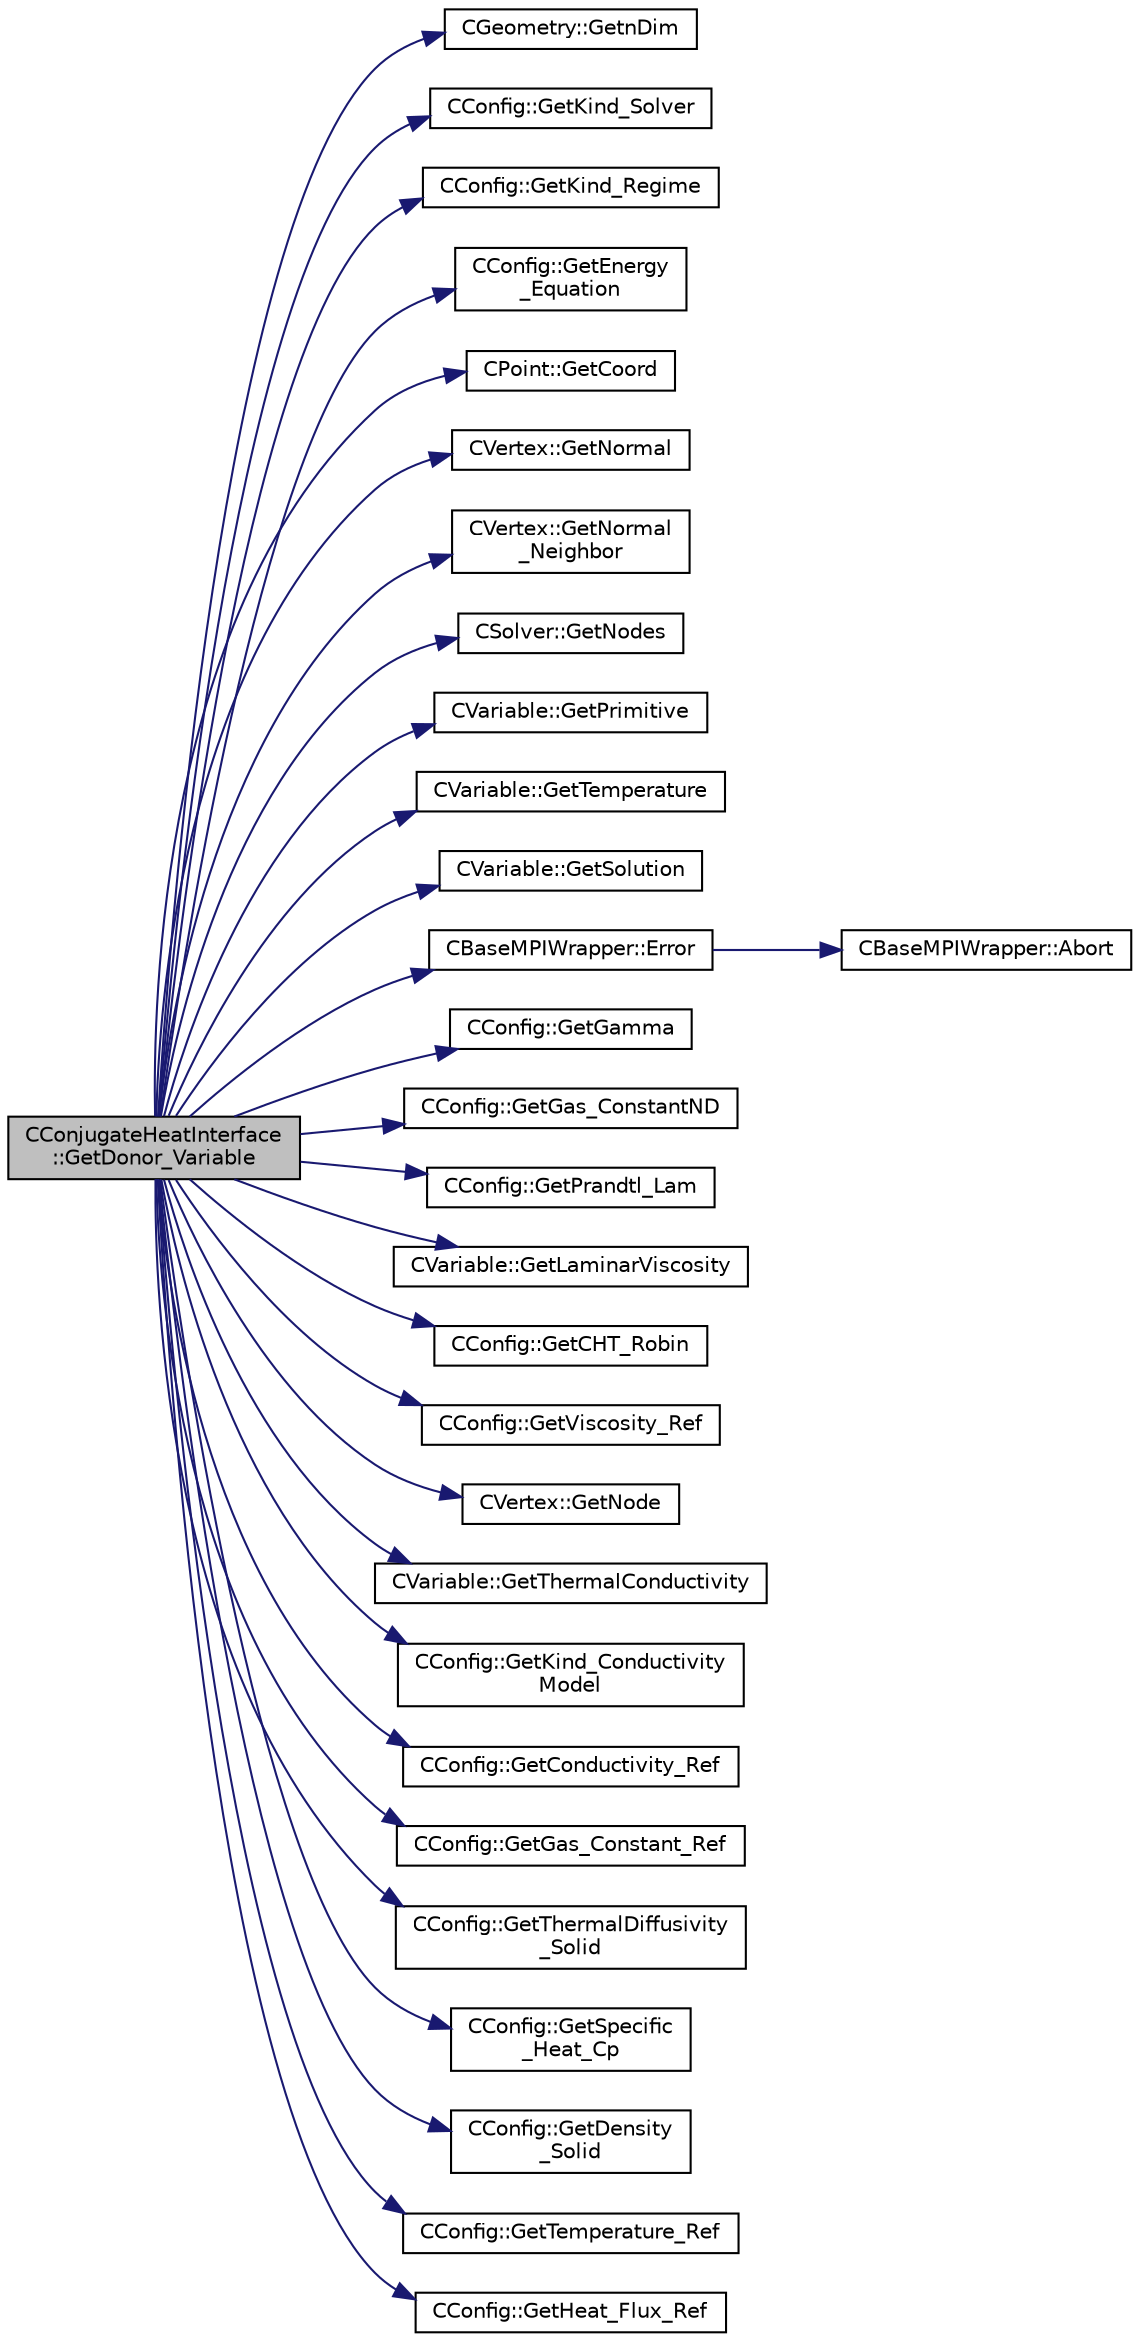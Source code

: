 digraph "CConjugateHeatInterface::GetDonor_Variable"
{
  edge [fontname="Helvetica",fontsize="10",labelfontname="Helvetica",labelfontsize="10"];
  node [fontname="Helvetica",fontsize="10",shape=record];
  rankdir="LR";
  Node6 [label="CConjugateHeatInterface\l::GetDonor_Variable",height=0.2,width=0.4,color="black", fillcolor="grey75", style="filled", fontcolor="black"];
  Node6 -> Node7 [color="midnightblue",fontsize="10",style="solid",fontname="Helvetica"];
  Node7 [label="CGeometry::GetnDim",height=0.2,width=0.4,color="black", fillcolor="white", style="filled",URL="$class_c_geometry.html#a2af01006c0c4f74ba089582f1a3587fe",tooltip="Get number of coordinates. "];
  Node6 -> Node8 [color="midnightblue",fontsize="10",style="solid",fontname="Helvetica"];
  Node8 [label="CConfig::GetKind_Solver",height=0.2,width=0.4,color="black", fillcolor="white", style="filled",URL="$class_c_config.html#a0e2628fc803f14ec6179427ee02e8655",tooltip="Governing equations of the flow (it can be different from the run time equation). ..."];
  Node6 -> Node9 [color="midnightblue",fontsize="10",style="solid",fontname="Helvetica"];
  Node9 [label="CConfig::GetKind_Regime",height=0.2,width=0.4,color="black", fillcolor="white", style="filled",URL="$class_c_config.html#a66ca7e620390a81cd49cd0a00716128e",tooltip="Governing equations of the flow (it can be different from the run time equation). ..."];
  Node6 -> Node10 [color="midnightblue",fontsize="10",style="solid",fontname="Helvetica"];
  Node10 [label="CConfig::GetEnergy\l_Equation",height=0.2,width=0.4,color="black", fillcolor="white", style="filled",URL="$class_c_config.html#abb2ba1ecf8988532ce9cecb88c206d28",tooltip="Flag for whether to solve the energy equation for incompressible flows. "];
  Node6 -> Node11 [color="midnightblue",fontsize="10",style="solid",fontname="Helvetica"];
  Node11 [label="CPoint::GetCoord",height=0.2,width=0.4,color="black", fillcolor="white", style="filled",URL="$class_c_point.html#a95fe081d22e96e190cb3edcbf0d6525f",tooltip="Get the coordinates dor the control volume. "];
  Node6 -> Node12 [color="midnightblue",fontsize="10",style="solid",fontname="Helvetica"];
  Node12 [label="CVertex::GetNormal",height=0.2,width=0.4,color="black", fillcolor="white", style="filled",URL="$class_c_vertex.html#a0d289163c6f3384822fcb9ae86fc1c39",tooltip="Copy the the normal vector of a face. "];
  Node6 -> Node13 [color="midnightblue",fontsize="10",style="solid",fontname="Helvetica"];
  Node13 [label="CVertex::GetNormal\l_Neighbor",height=0.2,width=0.4,color="black", fillcolor="white", style="filled",URL="$class_c_vertex.html#a8d2bce3a6ee62007179e688dc2b9b182",tooltip="Get the value of the closest neighbor. "];
  Node6 -> Node14 [color="midnightblue",fontsize="10",style="solid",fontname="Helvetica"];
  Node14 [label="CSolver::GetNodes",height=0.2,width=0.4,color="black", fillcolor="white", style="filled",URL="$class_c_solver.html#af3198e52a2ea377bb765647b5e697197",tooltip="Allow outside access to the nodes of the solver, containing conservatives, primitives, etc. "];
  Node6 -> Node15 [color="midnightblue",fontsize="10",style="solid",fontname="Helvetica"];
  Node15 [label="CVariable::GetPrimitive",height=0.2,width=0.4,color="black", fillcolor="white", style="filled",URL="$class_c_variable.html#abe38982ec51efc8391ef27fc434f37ad",tooltip="A virtual member. "];
  Node6 -> Node16 [color="midnightblue",fontsize="10",style="solid",fontname="Helvetica"];
  Node16 [label="CVariable::GetTemperature",height=0.2,width=0.4,color="black", fillcolor="white", style="filled",URL="$class_c_variable.html#a21a72a13ee2eb461b8c439c8eb4fce19",tooltip="A virtual member. "];
  Node6 -> Node17 [color="midnightblue",fontsize="10",style="solid",fontname="Helvetica"];
  Node17 [label="CVariable::GetSolution",height=0.2,width=0.4,color="black", fillcolor="white", style="filled",URL="$class_c_variable.html#a261483e39c23c1de7cb9aea7e917c121",tooltip="Get the solution. "];
  Node6 -> Node18 [color="midnightblue",fontsize="10",style="solid",fontname="Helvetica"];
  Node18 [label="CBaseMPIWrapper::Error",height=0.2,width=0.4,color="black", fillcolor="white", style="filled",URL="$class_c_base_m_p_i_wrapper.html#a04457c47629bda56704e6a8804833eeb"];
  Node18 -> Node19 [color="midnightblue",fontsize="10",style="solid",fontname="Helvetica"];
  Node19 [label="CBaseMPIWrapper::Abort",height=0.2,width=0.4,color="black", fillcolor="white", style="filled",URL="$class_c_base_m_p_i_wrapper.html#a21ef5681e2acb532d345e9bab173ef07"];
  Node6 -> Node20 [color="midnightblue",fontsize="10",style="solid",fontname="Helvetica"];
  Node20 [label="CConfig::GetGamma",height=0.2,width=0.4,color="black", fillcolor="white", style="filled",URL="$class_c_config.html#a5f01bbbd9c331ecea38eebbe9cc9cd4e",tooltip="Get the value of the Gamma of fluid (ratio of specific heats). "];
  Node6 -> Node21 [color="midnightblue",fontsize="10",style="solid",fontname="Helvetica"];
  Node21 [label="CConfig::GetGas_ConstantND",height=0.2,width=0.4,color="black", fillcolor="white", style="filled",URL="$class_c_config.html#a6d835a954bb5e99c5a3de6db5ed24ff3",tooltip="Get the value of specific gas constant. "];
  Node6 -> Node22 [color="midnightblue",fontsize="10",style="solid",fontname="Helvetica"];
  Node22 [label="CConfig::GetPrandtl_Lam",height=0.2,width=0.4,color="black", fillcolor="white", style="filled",URL="$class_c_config.html#a619cb1400d6c944e83ad0ffe82deb021",tooltip="Get the value of the laminar Prandtl number. "];
  Node6 -> Node23 [color="midnightblue",fontsize="10",style="solid",fontname="Helvetica"];
  Node23 [label="CVariable::GetLaminarViscosity",height=0.2,width=0.4,color="black", fillcolor="white", style="filled",URL="$class_c_variable.html#a0acbe55ca86de2c0205ae921193e9e95",tooltip="A virtual member. "];
  Node6 -> Node24 [color="midnightblue",fontsize="10",style="solid",fontname="Helvetica"];
  Node24 [label="CConfig::GetCHT_Robin",height=0.2,width=0.4,color="black", fillcolor="white", style="filled",URL="$class_c_config.html#a274c136af7bf2cd4b7a46fbf46c65836",tooltip="Get the boundary condition method for CHT. "];
  Node6 -> Node25 [color="midnightblue",fontsize="10",style="solid",fontname="Helvetica"];
  Node25 [label="CConfig::GetViscosity_Ref",height=0.2,width=0.4,color="black", fillcolor="white", style="filled",URL="$class_c_config.html#adf48507f6200c50ac2e02f0d89bb3b59",tooltip="Get the value of the reference viscosity for non-dimensionalization. "];
  Node6 -> Node26 [color="midnightblue",fontsize="10",style="solid",fontname="Helvetica"];
  Node26 [label="CVertex::GetNode",height=0.2,width=0.4,color="black", fillcolor="white", style="filled",URL="$class_c_vertex.html#a95c513bf927464157ed96b6c79779a1f",tooltip="Get the node of the vertex. "];
  Node6 -> Node27 [color="midnightblue",fontsize="10",style="solid",fontname="Helvetica"];
  Node27 [label="CVariable::GetThermalConductivity",height=0.2,width=0.4,color="black", fillcolor="white", style="filled",URL="$class_c_variable.html#a05aa9ee34c744629c72742c05ceab246",tooltip="A virtual member. "];
  Node6 -> Node28 [color="midnightblue",fontsize="10",style="solid",fontname="Helvetica"];
  Node28 [label="CConfig::GetKind_Conductivity\lModel",height=0.2,width=0.4,color="black", fillcolor="white", style="filled",URL="$class_c_config.html#a21815dd5c18f4d1029a1717de952ebea",tooltip="Get the value of the thermal conductivity model. "];
  Node6 -> Node29 [color="midnightblue",fontsize="10",style="solid",fontname="Helvetica"];
  Node29 [label="CConfig::GetConductivity_Ref",height=0.2,width=0.4,color="black", fillcolor="white", style="filled",URL="$class_c_config.html#a17823326106008a63a75524ecc822cf9",tooltip="Get the value of the reference conductivity for non-dimensionalization. "];
  Node6 -> Node30 [color="midnightblue",fontsize="10",style="solid",fontname="Helvetica"];
  Node30 [label="CConfig::GetGas_Constant_Ref",height=0.2,width=0.4,color="black", fillcolor="white", style="filled",URL="$class_c_config.html#aa479f31b4df9dc8825a97c2b46ba14b3",tooltip="Get the reference value for the specific gas constant. "];
  Node6 -> Node31 [color="midnightblue",fontsize="10",style="solid",fontname="Helvetica"];
  Node31 [label="CConfig::GetThermalDiffusivity\l_Solid",height=0.2,width=0.4,color="black", fillcolor="white", style="filled",URL="$class_c_config.html#a35f241f4201017665617b572dc456f33",tooltip="Get the value of the thermal diffusivity for solids. "];
  Node6 -> Node32 [color="midnightblue",fontsize="10",style="solid",fontname="Helvetica"];
  Node32 [label="CConfig::GetSpecific\l_Heat_Cp",height=0.2,width=0.4,color="black", fillcolor="white", style="filled",URL="$class_c_config.html#a712ecbd9da6efeaccd98680b56c098d9",tooltip="Get the value of specific heat at constant pressure. "];
  Node6 -> Node33 [color="midnightblue",fontsize="10",style="solid",fontname="Helvetica"];
  Node33 [label="CConfig::GetDensity\l_Solid",height=0.2,width=0.4,color="black", fillcolor="white", style="filled",URL="$class_c_config.html#abdcc61f1a8497480834447acc74cb897",tooltip="Get the value of the solid density. "];
  Node6 -> Node34 [color="midnightblue",fontsize="10",style="solid",fontname="Helvetica"];
  Node34 [label="CConfig::GetTemperature_Ref",height=0.2,width=0.4,color="black", fillcolor="white", style="filled",URL="$class_c_config.html#a8ec4a0951d9a432dadffad665a9892b3",tooltip="Get the value of the reference temperature for non-dimensionalization. "];
  Node6 -> Node35 [color="midnightblue",fontsize="10",style="solid",fontname="Helvetica"];
  Node35 [label="CConfig::GetHeat_Flux_Ref",height=0.2,width=0.4,color="black", fillcolor="white", style="filled",URL="$class_c_config.html#ab15b7c9cc25b9bbb52b08dbbf319f26e",tooltip="Get the reference value for the heat flux. "];
}

